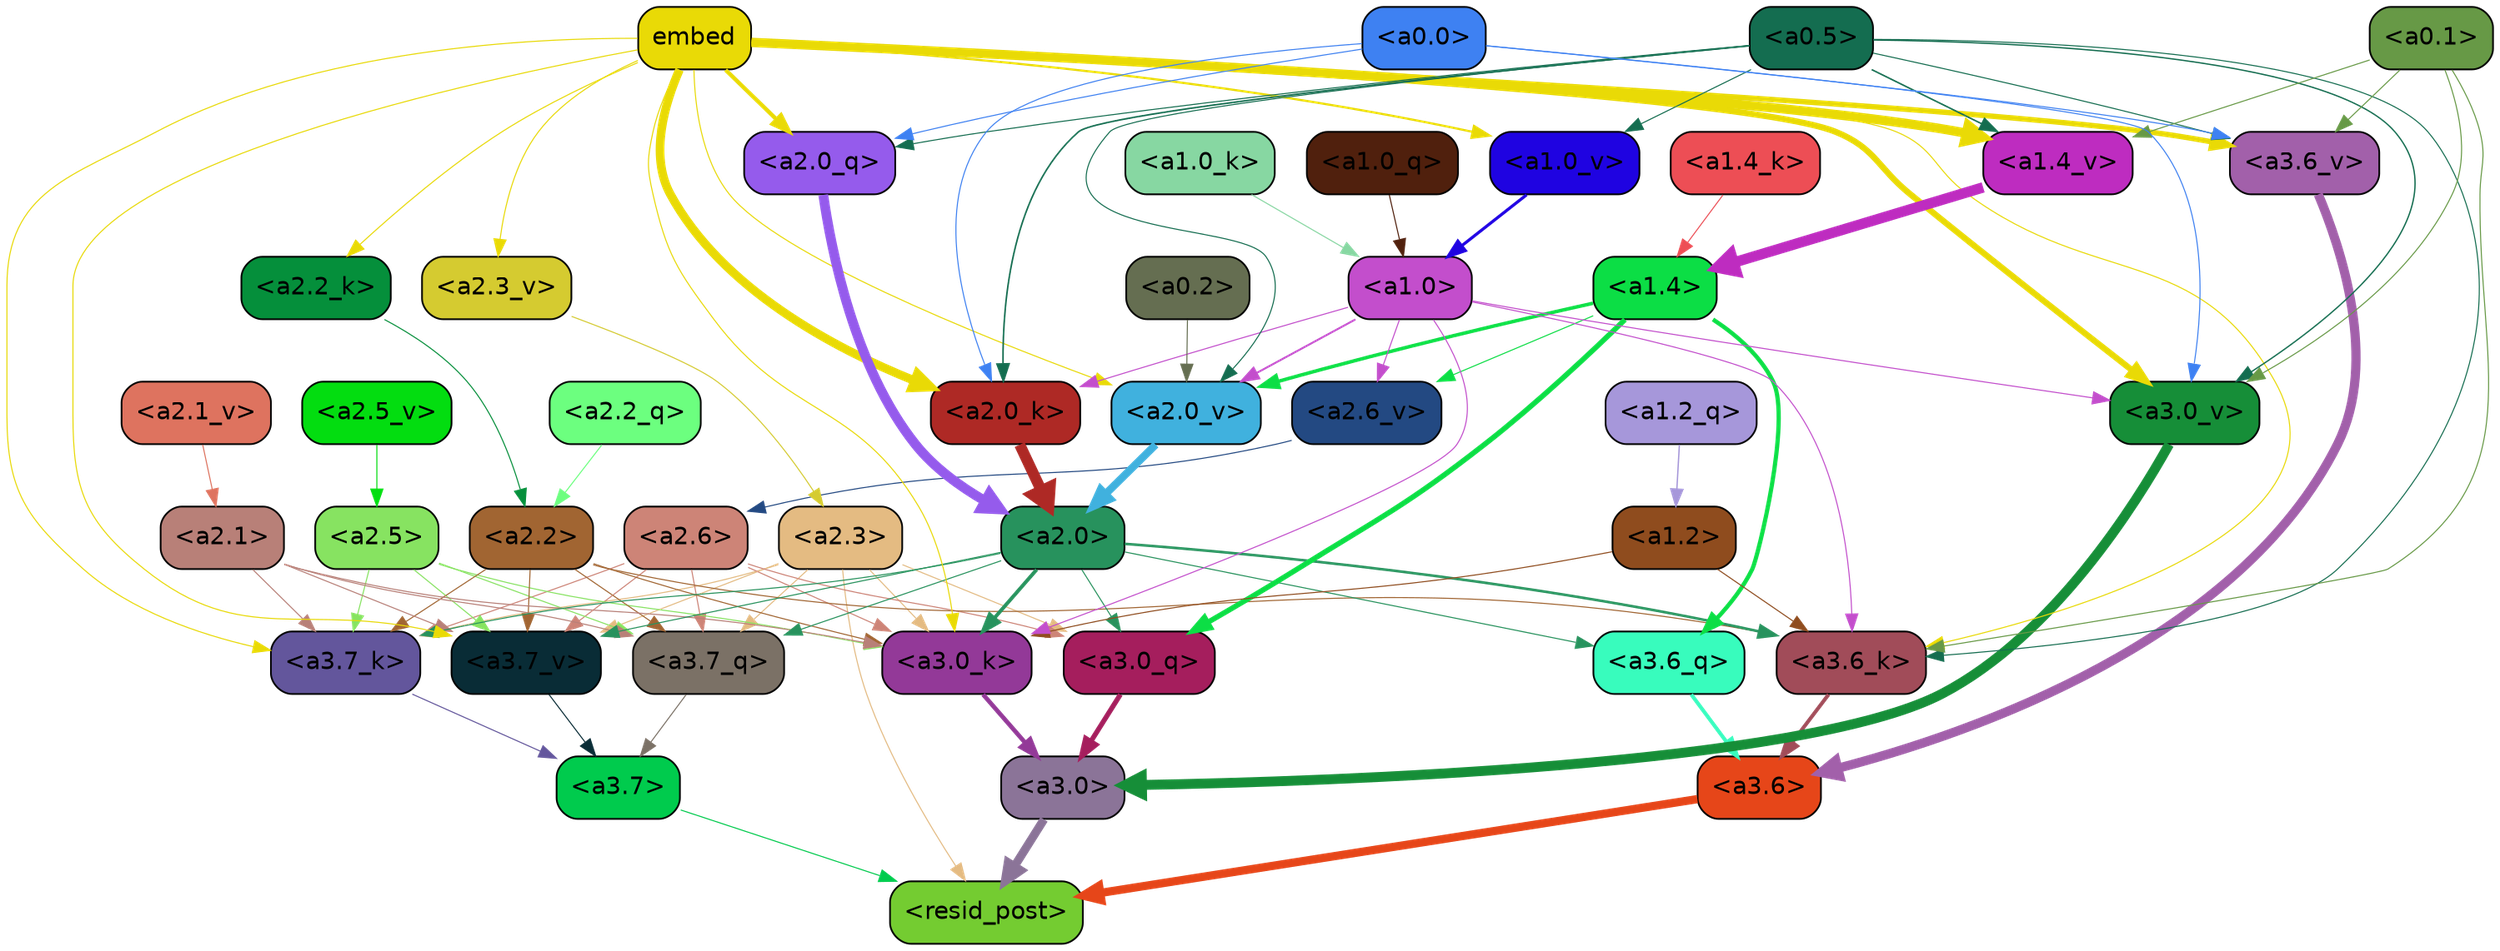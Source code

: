 strict digraph "" {
	graph [bgcolor=transparent,
		layout=dot,
		overlap=false,
		splines=true
	];
	"<a3.7>"	[color=black,
		fillcolor="#00cb4d",
		fontname=Helvetica,
		shape=box,
		style="filled, rounded"];
	"<resid_post>"	[color=black,
		fillcolor="#74cc31",
		fontname=Helvetica,
		shape=box,
		style="filled, rounded"];
	"<a3.7>" -> "<resid_post>"	[color="#00cb4d",
		penwidth=0.6];
	"<a3.6>"	[color=black,
		fillcolor="#e64619",
		fontname=Helvetica,
		shape=box,
		style="filled, rounded"];
	"<a3.6>" -> "<resid_post>"	[color="#e64619",
		penwidth=4.7534414529800415];
	"<a3.0>"	[color=black,
		fillcolor="#8b7498",
		fontname=Helvetica,
		shape=box,
		style="filled, rounded"];
	"<a3.0>" -> "<resid_post>"	[color="#8b7498",
		penwidth=4.898576855659485];
	"<a2.3>"	[color=black,
		fillcolor="#e4bb82",
		fontname=Helvetica,
		shape=box,
		style="filled, rounded"];
	"<a2.3>" -> "<resid_post>"	[color="#e4bb82",
		penwidth=0.6];
	"<a3.7_q>"	[color=black,
		fillcolor="#7b7166",
		fontname=Helvetica,
		shape=box,
		style="filled, rounded"];
	"<a2.3>" -> "<a3.7_q>"	[color="#e4bb82",
		penwidth=0.6];
	"<a3.0_q>"	[color=black,
		fillcolor="#a51e5d",
		fontname=Helvetica,
		shape=box,
		style="filled, rounded"];
	"<a2.3>" -> "<a3.0_q>"	[color="#e4bb82",
		penwidth=0.6];
	"<a3.7_k>"	[color=black,
		fillcolor="#63569c",
		fontname=Helvetica,
		shape=box,
		style="filled, rounded"];
	"<a2.3>" -> "<a3.7_k>"	[color="#e4bb82",
		penwidth=0.6];
	"<a3.0_k>"	[color=black,
		fillcolor="#933998",
		fontname=Helvetica,
		shape=box,
		style="filled, rounded"];
	"<a2.3>" -> "<a3.0_k>"	[color="#e4bb82",
		penwidth=0.6];
	"<a3.7_v>"	[color=black,
		fillcolor="#092c36",
		fontname=Helvetica,
		shape=box,
		style="filled, rounded"];
	"<a2.3>" -> "<a3.7_v>"	[color="#e4bb82",
		penwidth=0.6];
	"<a3.7_q>" -> "<a3.7>"	[color="#7b7166",
		penwidth=0.6];
	"<a3.6_q>"	[color=black,
		fillcolor="#38fcbd",
		fontname=Helvetica,
		shape=box,
		style="filled, rounded"];
	"<a3.6_q>" -> "<a3.6>"	[color="#38fcbd",
		penwidth=2.160832464694977];
	"<a3.0_q>" -> "<a3.0>"	[color="#a51e5d",
		penwidth=2.870753765106201];
	"<a3.7_k>" -> "<a3.7>"	[color="#63569c",
		penwidth=0.6];
	"<a3.6_k>"	[color=black,
		fillcolor="#a14c59",
		fontname=Helvetica,
		shape=box,
		style="filled, rounded"];
	"<a3.6_k>" -> "<a3.6>"	[color="#a14c59",
		penwidth=2.13908451795578];
	"<a3.0_k>" -> "<a3.0>"	[color="#933998",
		penwidth=2.520303964614868];
	"<a3.7_v>" -> "<a3.7>"	[color="#092c36",
		penwidth=0.6];
	"<a3.6_v>"	[color=black,
		fillcolor="#a260aa",
		fontname=Helvetica,
		shape=box,
		style="filled, rounded"];
	"<a3.6_v>" -> "<a3.6>"	[color="#a260aa",
		penwidth=5.297133803367615];
	"<a3.0_v>"	[color=black,
		fillcolor="#168e38",
		fontname=Helvetica,
		shape=box,
		style="filled, rounded"];
	"<a3.0_v>" -> "<a3.0>"	[color="#168e38",
		penwidth=5.680712580680847];
	"<a2.6>"	[color=black,
		fillcolor="#cd8477",
		fontname=Helvetica,
		shape=box,
		style="filled, rounded"];
	"<a2.6>" -> "<a3.7_q>"	[color="#cd8477",
		penwidth=0.6];
	"<a2.6>" -> "<a3.0_q>"	[color="#cd8477",
		penwidth=0.6];
	"<a2.6>" -> "<a3.7_k>"	[color="#cd8477",
		penwidth=0.6];
	"<a2.6>" -> "<a3.0_k>"	[color="#cd8477",
		penwidth=0.6];
	"<a2.6>" -> "<a3.7_v>"	[color="#cd8477",
		penwidth=0.6];
	"<a2.5>"	[color=black,
		fillcolor="#87e361",
		fontname=Helvetica,
		shape=box,
		style="filled, rounded"];
	"<a2.5>" -> "<a3.7_q>"	[color="#87e361",
		penwidth=0.6];
	"<a2.5>" -> "<a3.7_k>"	[color="#87e361",
		penwidth=0.6];
	"<a2.5>" -> "<a3.0_k>"	[color="#87e361",
		penwidth=0.6];
	"<a2.5>" -> "<a3.7_v>"	[color="#87e361",
		penwidth=0.6];
	"<a2.2>"	[color=black,
		fillcolor="#a16532",
		fontname=Helvetica,
		shape=box,
		style="filled, rounded"];
	"<a2.2>" -> "<a3.7_q>"	[color="#a16532",
		penwidth=0.6];
	"<a2.2>" -> "<a3.7_k>"	[color="#a16532",
		penwidth=0.6];
	"<a2.2>" -> "<a3.6_k>"	[color="#a16532",
		penwidth=0.6];
	"<a2.2>" -> "<a3.0_k>"	[color="#a16532",
		penwidth=0.6];
	"<a2.2>" -> "<a3.7_v>"	[color="#a16532",
		penwidth=0.6];
	"<a2.1>"	[color=black,
		fillcolor="#b88078",
		fontname=Helvetica,
		shape=box,
		style="filled, rounded"];
	"<a2.1>" -> "<a3.7_q>"	[color="#b88078",
		penwidth=0.6];
	"<a2.1>" -> "<a3.7_k>"	[color="#b88078",
		penwidth=0.6];
	"<a2.1>" -> "<a3.0_k>"	[color="#b88078",
		penwidth=0.6];
	"<a2.1>" -> "<a3.7_v>"	[color="#b88078",
		penwidth=0.6];
	"<a2.0>"	[color=black,
		fillcolor="#27925d",
		fontname=Helvetica,
		shape=box,
		style="filled, rounded"];
	"<a2.0>" -> "<a3.7_q>"	[color="#27925d",
		penwidth=0.6];
	"<a2.0>" -> "<a3.6_q>"	[color="#27925d",
		penwidth=0.6];
	"<a2.0>" -> "<a3.0_q>"	[color="#27925d",
		penwidth=0.6];
	"<a2.0>" -> "<a3.7_k>"	[color="#27925d",
		penwidth=0.6];
	"<a2.0>" -> "<a3.6_k>"	[color="#27925d",
		penwidth=1.4807794839143753];
	"<a2.0>" -> "<a3.0_k>"	[color="#27925d",
		penwidth=2.095262974500656];
	"<a2.0>" -> "<a3.7_v>"	[color="#27925d",
		penwidth=0.6];
	"<a1.4>"	[color=black,
		fillcolor="#0cde45",
		fontname=Helvetica,
		shape=box,
		style="filled, rounded"];
	"<a1.4>" -> "<a3.6_q>"	[color="#0cde45",
		penwidth=2.425799250602722];
	"<a1.4>" -> "<a3.0_q>"	[color="#0cde45",
		penwidth=3.0341034531593323];
	"<a2.6_v>"	[color=black,
		fillcolor="#234982",
		fontname=Helvetica,
		shape=box,
		style="filled, rounded"];
	"<a1.4>" -> "<a2.6_v>"	[color="#0cde45",
		penwidth=0.6];
	"<a2.0_v>"	[color=black,
		fillcolor="#40b1de",
		fontname=Helvetica,
		shape=box,
		style="filled, rounded"];
	"<a1.4>" -> "<a2.0_v>"	[color="#0cde45",
		penwidth=2.007302835583687];
	embed	[color=black,
		fillcolor="#e9da06",
		fontname=Helvetica,
		shape=box,
		style="filled, rounded"];
	embed -> "<a3.7_k>"	[color="#e9da06",
		penwidth=0.6];
	embed -> "<a3.6_k>"	[color="#e9da06",
		penwidth=0.6];
	embed -> "<a3.0_k>"	[color="#e9da06",
		penwidth=0.6];
	embed -> "<a3.7_v>"	[color="#e9da06",
		penwidth=0.6];
	embed -> "<a3.6_v>"	[color="#e9da06",
		penwidth=3.067279100418091];
	embed -> "<a3.0_v>"	[color="#e9da06",
		penwidth=3.5202720761299133];
	"<a2.0_q>"	[color=black,
		fillcolor="#955bec",
		fontname=Helvetica,
		shape=box,
		style="filled, rounded"];
	embed -> "<a2.0_q>"	[color="#e9da06",
		penwidth=2.339468687772751];
	"<a2.2_k>"	[color=black,
		fillcolor="#058f3b",
		fontname=Helvetica,
		shape=box,
		style="filled, rounded"];
	embed -> "<a2.2_k>"	[color="#e9da06",
		penwidth=0.6];
	"<a2.0_k>"	[color=black,
		fillcolor="#ae2925",
		fontname=Helvetica,
		shape=box,
		style="filled, rounded"];
	embed -> "<a2.0_k>"	[color="#e9da06",
		penwidth=4.9759310483932495];
	"<a2.3_v>"	[color=black,
		fillcolor="#d5cb30",
		fontname=Helvetica,
		shape=box,
		style="filled, rounded"];
	embed -> "<a2.3_v>"	[color="#e9da06",
		penwidth=0.6];
	embed -> "<a2.0_v>"	[color="#e9da06",
		penwidth=0.6];
	"<a1.4_v>"	[color=black,
		fillcolor="#be2cc0",
		fontname=Helvetica,
		shape=box,
		style="filled, rounded"];
	embed -> "<a1.4_v>"	[color="#e9da06",
		penwidth=5.3763720989227295];
	"<a1.0_v>"	[color=black,
		fillcolor="#1f03e1",
		fontname=Helvetica,
		shape=box,
		style="filled, rounded"];
	embed -> "<a1.0_v>"	[color="#e9da06",
		penwidth=1.232791244983673];
	"<a1.2>"	[color=black,
		fillcolor="#8f4c1e",
		fontname=Helvetica,
		shape=box,
		style="filled, rounded"];
	"<a1.2>" -> "<a3.6_k>"	[color="#8f4c1e",
		penwidth=0.6];
	"<a1.2>" -> "<a3.0_k>"	[color="#8f4c1e",
		penwidth=0.6];
	"<a1.0>"	[color=black,
		fillcolor="#c34ecc",
		fontname=Helvetica,
		shape=box,
		style="filled, rounded"];
	"<a1.0>" -> "<a3.6_k>"	[color="#c34ecc",
		penwidth=0.6];
	"<a1.0>" -> "<a3.0_k>"	[color="#c34ecc",
		penwidth=0.6];
	"<a1.0>" -> "<a3.0_v>"	[color="#c34ecc",
		penwidth=0.6];
	"<a1.0>" -> "<a2.0_k>"	[color="#c34ecc",
		penwidth=0.6];
	"<a1.0>" -> "<a2.6_v>"	[color="#c34ecc",
		penwidth=0.6];
	"<a1.0>" -> "<a2.0_v>"	[color="#c34ecc",
		penwidth=1.0943371653556824];
	"<a0.5>"	[color=black,
		fillcolor="#146d50",
		fontname=Helvetica,
		shape=box,
		style="filled, rounded"];
	"<a0.5>" -> "<a3.6_k>"	[color="#146d50",
		penwidth=0.6];
	"<a0.5>" -> "<a3.6_v>"	[color="#146d50",
		penwidth=0.6];
	"<a0.5>" -> "<a3.0_v>"	[color="#146d50",
		penwidth=0.764040544629097];
	"<a0.5>" -> "<a2.0_q>"	[color="#146d50",
		penwidth=0.6];
	"<a0.5>" -> "<a2.0_k>"	[color="#146d50",
		penwidth=0.8956001400947571];
	"<a0.5>" -> "<a2.0_v>"	[color="#146d50",
		penwidth=0.6];
	"<a0.5>" -> "<a1.4_v>"	[color="#146d50",
		penwidth=0.8774083852767944];
	"<a0.5>" -> "<a1.0_v>"	[color="#146d50",
		penwidth=0.6];
	"<a0.1>"	[color=black,
		fillcolor="#679946",
		fontname=Helvetica,
		shape=box,
		style="filled, rounded"];
	"<a0.1>" -> "<a3.6_k>"	[color="#679946",
		penwidth=0.6];
	"<a0.1>" -> "<a3.6_v>"	[color="#679946",
		penwidth=0.6];
	"<a0.1>" -> "<a3.0_v>"	[color="#679946",
		penwidth=0.6];
	"<a0.1>" -> "<a1.4_v>"	[color="#679946",
		penwidth=0.6];
	"<a0.0>"	[color=black,
		fillcolor="#3e81f2",
		fontname=Helvetica,
		shape=box,
		style="filled, rounded"];
	"<a0.0>" -> "<a3.6_v>"	[color="#3e81f2",
		penwidth=0.6];
	"<a0.0>" -> "<a3.0_v>"	[color="#3e81f2",
		penwidth=0.6];
	"<a0.0>" -> "<a2.0_q>"	[color="#3e81f2",
		penwidth=0.6];
	"<a0.0>" -> "<a2.0_k>"	[color="#3e81f2",
		penwidth=0.6];
	"<a2.2_q>"	[color=black,
		fillcolor="#6cff7f",
		fontname=Helvetica,
		shape=box,
		style="filled, rounded"];
	"<a2.2_q>" -> "<a2.2>"	[color="#6cff7f",
		penwidth=0.6];
	"<a2.0_q>" -> "<a2.0>"	[color="#955bec",
		penwidth=5.606565475463867];
	"<a2.2_k>" -> "<a2.2>"	[color="#058f3b",
		penwidth=0.6];
	"<a2.0_k>" -> "<a2.0>"	[color="#ae2925",
		penwidth=6.344284534454346];
	"<a2.6_v>" -> "<a2.6>"	[color="#234982",
		penwidth=0.6];
	"<a2.5_v>"	[color=black,
		fillcolor="#03dd10",
		fontname=Helvetica,
		shape=box,
		style="filled, rounded"];
	"<a2.5_v>" -> "<a2.5>"	[color="#03dd10",
		penwidth=0.6];
	"<a2.3_v>" -> "<a2.3>"	[color="#d5cb30",
		penwidth=0.6];
	"<a2.1_v>"	[color=black,
		fillcolor="#de735f",
		fontname=Helvetica,
		shape=box,
		style="filled, rounded"];
	"<a2.1_v>" -> "<a2.1>"	[color="#de735f",
		penwidth=0.6];
	"<a2.0_v>" -> "<a2.0>"	[color="#40b1de",
		penwidth=4.422677040100098];
	"<a0.2>"	[color=black,
		fillcolor="#656e51",
		fontname=Helvetica,
		shape=box,
		style="filled, rounded"];
	"<a0.2>" -> "<a2.0_v>"	[color="#656e51",
		penwidth=0.6];
	"<a1.2_q>"	[color=black,
		fillcolor="#a697da",
		fontname=Helvetica,
		shape=box,
		style="filled, rounded"];
	"<a1.2_q>" -> "<a1.2>"	[color="#a697da",
		penwidth=0.7570515871047974];
	"<a1.0_q>"	[color=black,
		fillcolor="#50200d",
		fontname=Helvetica,
		shape=box,
		style="filled, rounded"];
	"<a1.0_q>" -> "<a1.0>"	[color="#50200d",
		penwidth=0.6];
	"<a1.4_k>"	[color=black,
		fillcolor="#ed4e55",
		fontname=Helvetica,
		shape=box,
		style="filled, rounded"];
	"<a1.4_k>" -> "<a1.4>"	[color="#ed4e55",
		penwidth=0.6];
	"<a1.0_k>"	[color=black,
		fillcolor="#87d7a2",
		fontname=Helvetica,
		shape=box,
		style="filled, rounded"];
	"<a1.0_k>" -> "<a1.0>"	[color="#87d7a2",
		penwidth=0.6];
	"<a1.4_v>" -> "<a1.4>"	[color="#be2cc0",
		penwidth=6.0194467306137085];
	"<a1.0_v>" -> "<a1.0>"	[color="#1f03e1",
		penwidth=1.738280937075615];
}
